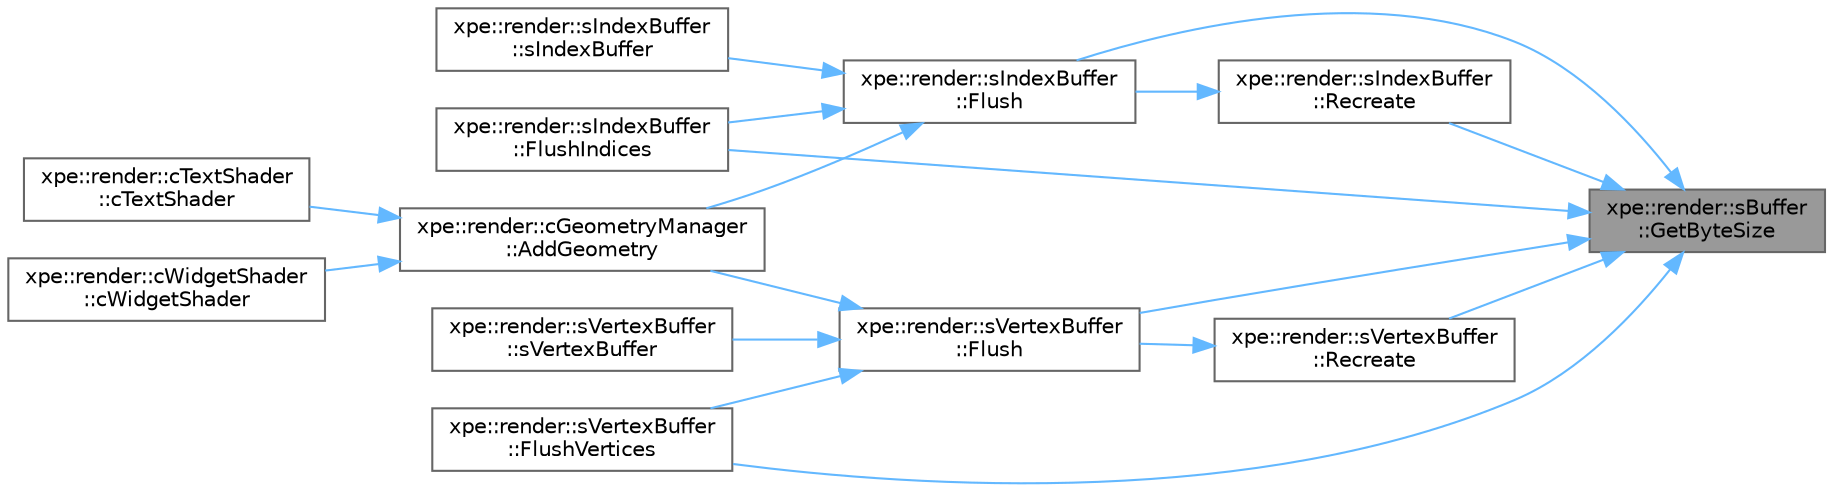 digraph "xpe::render::sBuffer::GetByteSize"
{
 // LATEX_PDF_SIZE
  bgcolor="transparent";
  edge [fontname=Helvetica,fontsize=10,labelfontname=Helvetica,labelfontsize=10];
  node [fontname=Helvetica,fontsize=10,shape=box,height=0.2,width=0.4];
  rankdir="RL";
  Node1 [id="Node000001",label="xpe::render::sBuffer\l::GetByteSize",height=0.2,width=0.4,color="gray40", fillcolor="grey60", style="filled", fontcolor="black",tooltip=" "];
  Node1 -> Node2 [id="edge33_Node000001_Node000002",dir="back",color="steelblue1",style="solid",tooltip=" "];
  Node2 [id="Node000002",label="xpe::render::sIndexBuffer\l::Flush",height=0.2,width=0.4,color="grey40", fillcolor="white", style="filled",URL="$structxpe_1_1render_1_1s_index_buffer.html#aaa6c6f473ab50ee10652c85dd2bbfdb0",tooltip=" "];
  Node2 -> Node3 [id="edge34_Node000002_Node000003",dir="back",color="steelblue1",style="solid",tooltip=" "];
  Node3 [id="Node000003",label="xpe::render::cGeometryManager\l::AddGeometry",height=0.2,width=0.4,color="grey40", fillcolor="white", style="filled",URL="$classxpe_1_1render_1_1c_geometry_manager.html#afcab89931d34518de9c76ff962e6a5b9",tooltip=" "];
  Node3 -> Node4 [id="edge35_Node000003_Node000004",dir="back",color="steelblue1",style="solid",tooltip=" "];
  Node4 [id="Node000004",label="xpe::render::cTextShader\l::cTextShader",height=0.2,width=0.4,color="grey40", fillcolor="white", style="filled",URL="$classxpe_1_1render_1_1c_text_shader.html#ad8b58ce40667013c62bc85cb9ae913fa",tooltip=" "];
  Node3 -> Node5 [id="edge36_Node000003_Node000005",dir="back",color="steelblue1",style="solid",tooltip=" "];
  Node5 [id="Node000005",label="xpe::render::cWidgetShader\l::cWidgetShader",height=0.2,width=0.4,color="grey40", fillcolor="white", style="filled",URL="$classxpe_1_1render_1_1c_widget_shader.html#ac6d0a01c7e25a93a16e38d9642dfe0f2",tooltip=" "];
  Node2 -> Node6 [id="edge37_Node000002_Node000006",dir="back",color="steelblue1",style="solid",tooltip=" "];
  Node6 [id="Node000006",label="xpe::render::sIndexBuffer\l::FlushIndices",height=0.2,width=0.4,color="grey40", fillcolor="white", style="filled",URL="$structxpe_1_1render_1_1s_index_buffer.html#acc175b9bdf4157e6ae6846cd2caf7f1b",tooltip=" "];
  Node2 -> Node7 [id="edge38_Node000002_Node000007",dir="back",color="steelblue1",style="solid",tooltip=" "];
  Node7 [id="Node000007",label="xpe::render::sIndexBuffer\l::sIndexBuffer",height=0.2,width=0.4,color="grey40", fillcolor="white", style="filled",URL="$structxpe_1_1render_1_1s_index_buffer.html#ad43fb895491bda4ae6933f87c41a4793",tooltip=" "];
  Node1 -> Node8 [id="edge39_Node000001_Node000008",dir="back",color="steelblue1",style="solid",tooltip=" "];
  Node8 [id="Node000008",label="xpe::render::sVertexBuffer\l::Flush",height=0.2,width=0.4,color="grey40", fillcolor="white", style="filled",URL="$structxpe_1_1render_1_1s_vertex_buffer.html#a896c35b36d1987189db78fbca0a81a19",tooltip=" "];
  Node8 -> Node3 [id="edge40_Node000008_Node000003",dir="back",color="steelblue1",style="solid",tooltip=" "];
  Node8 -> Node9 [id="edge41_Node000008_Node000009",dir="back",color="steelblue1",style="solid",tooltip=" "];
  Node9 [id="Node000009",label="xpe::render::sVertexBuffer\l::FlushVertices",height=0.2,width=0.4,color="grey40", fillcolor="white", style="filled",URL="$structxpe_1_1render_1_1s_vertex_buffer.html#aa4f339fcf483993cf3f770ac2ca58044",tooltip=" "];
  Node8 -> Node10 [id="edge42_Node000008_Node000010",dir="back",color="steelblue1",style="solid",tooltip=" "];
  Node10 [id="Node000010",label="xpe::render::sVertexBuffer\l::sVertexBuffer",height=0.2,width=0.4,color="grey40", fillcolor="white", style="filled",URL="$structxpe_1_1render_1_1s_vertex_buffer.html#aeba0348f9a7328e3b6d9711dd4a6b5b2",tooltip=" "];
  Node1 -> Node6 [id="edge43_Node000001_Node000006",dir="back",color="steelblue1",style="solid",tooltip=" "];
  Node1 -> Node9 [id="edge44_Node000001_Node000009",dir="back",color="steelblue1",style="solid",tooltip=" "];
  Node1 -> Node11 [id="edge45_Node000001_Node000011",dir="back",color="steelblue1",style="solid",tooltip=" "];
  Node11 [id="Node000011",label="xpe::render::sIndexBuffer\l::Recreate",height=0.2,width=0.4,color="grey40", fillcolor="white", style="filled",URL="$structxpe_1_1render_1_1s_index_buffer.html#a7cc39f24072b907a5b007037b457c3ae",tooltip=" "];
  Node11 -> Node2 [id="edge46_Node000011_Node000002",dir="back",color="steelblue1",style="solid",tooltip=" "];
  Node1 -> Node12 [id="edge47_Node000001_Node000012",dir="back",color="steelblue1",style="solid",tooltip=" "];
  Node12 [id="Node000012",label="xpe::render::sVertexBuffer\l::Recreate",height=0.2,width=0.4,color="grey40", fillcolor="white", style="filled",URL="$structxpe_1_1render_1_1s_vertex_buffer.html#a1e35d4d007d4707711bd3e42c0d8ae4f",tooltip=" "];
  Node12 -> Node8 [id="edge48_Node000012_Node000008",dir="back",color="steelblue1",style="solid",tooltip=" "];
}
